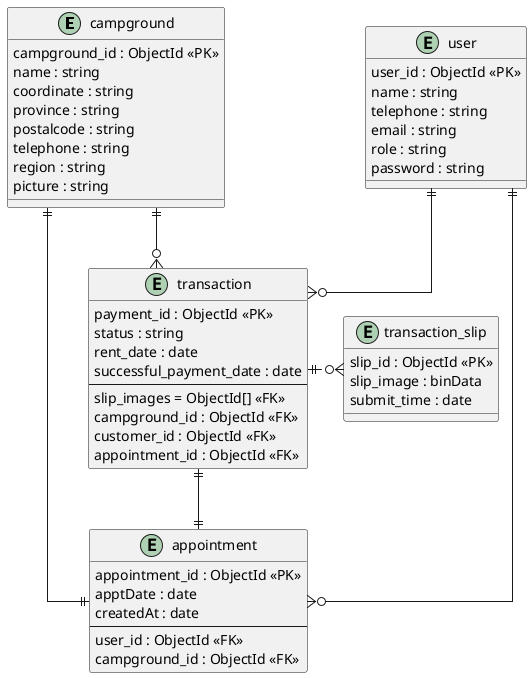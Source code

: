@startuml DatabaseSchema

skinparam Linetype ortho

entity campground {
  campground_id : ObjectId <<PK>>
  name : string
  coordinate : string
  province : string
  postalcode : string
  telephone : string
  region : string
  picture : string
}
entity appointment {
  appointment_id : ObjectId <<PK>>
  apptDate : date
  createdAt : date
  --
  user_id : ObjectId <<FK>>
  campground_id : ObjectId <<FK>>
}

entity user {
  user_id : ObjectId <<PK>>
  name : string
  telephone : string
  email : string
  role : string
  password : string
}

entity transaction {
  payment_id : ObjectId <<PK>>
  status : string /' status: [PENDING, COMPLETE, REJECTED, CANCELED] '/
  rent_date : date
  successful_payment_date : date
  --
  slip_images = ObjectId[] <<FK>>
  campground_id : ObjectId <<FK>>
  customer_id : ObjectId <<FK>>
  appointment_id : ObjectId <<FK>>
}



entity transaction_slip {
  slip_id : ObjectId <<PK>>
  slip_image : binData /' image file, must be compressed to be less than 2 MB preferrably for efficient database querying, and for storage efficiency (mongoDB BSON max size is 16 MB) '/
  submit_time : date
}

' entity relation
user ||--o{ appointment
user ||--o{ transaction
campground ||--|| appointment
campground ||--o{ transaction
transaction ||.right.o{ transaction_slip /' ONE to ZERO_OR_MANY '/
transaction ||--|| appointment
@enduml